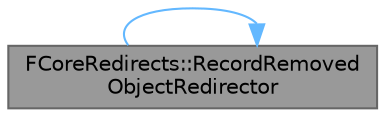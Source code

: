 digraph "FCoreRedirects::RecordRemovedObjectRedirector"
{
 // INTERACTIVE_SVG=YES
 // LATEX_PDF_SIZE
  bgcolor="transparent";
  edge [fontname=Helvetica,fontsize=10,labelfontname=Helvetica,labelfontsize=10];
  node [fontname=Helvetica,fontsize=10,shape=box,height=0.2,width=0.4];
  rankdir="LR";
  Node1 [id="Node000001",label="FCoreRedirects::RecordRemoved\lObjectRedirector",height=0.2,width=0.4,color="gray40", fillcolor="grey60", style="filled", fontcolor="black",tooltip="Remove the given Source->Path redirector to the summary used for AppendHashOfRedirectsAffectingPackag..."];
  Node1 -> Node1 [id="edge1_Node000001_Node000001",color="steelblue1",style="solid",tooltip=" "];
}
